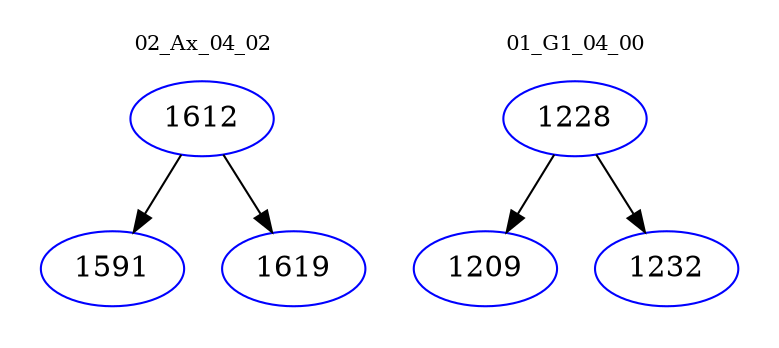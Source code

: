 digraph{
subgraph cluster_0 {
color = white
label = "02_Ax_04_02";
fontsize=10;
T0_1612 [label="1612", color="blue"]
T0_1612 -> T0_1591 [color="black"]
T0_1591 [label="1591", color="blue"]
T0_1612 -> T0_1619 [color="black"]
T0_1619 [label="1619", color="blue"]
}
subgraph cluster_1 {
color = white
label = "01_G1_04_00";
fontsize=10;
T1_1228 [label="1228", color="blue"]
T1_1228 -> T1_1209 [color="black"]
T1_1209 [label="1209", color="blue"]
T1_1228 -> T1_1232 [color="black"]
T1_1232 [label="1232", color="blue"]
}
}
